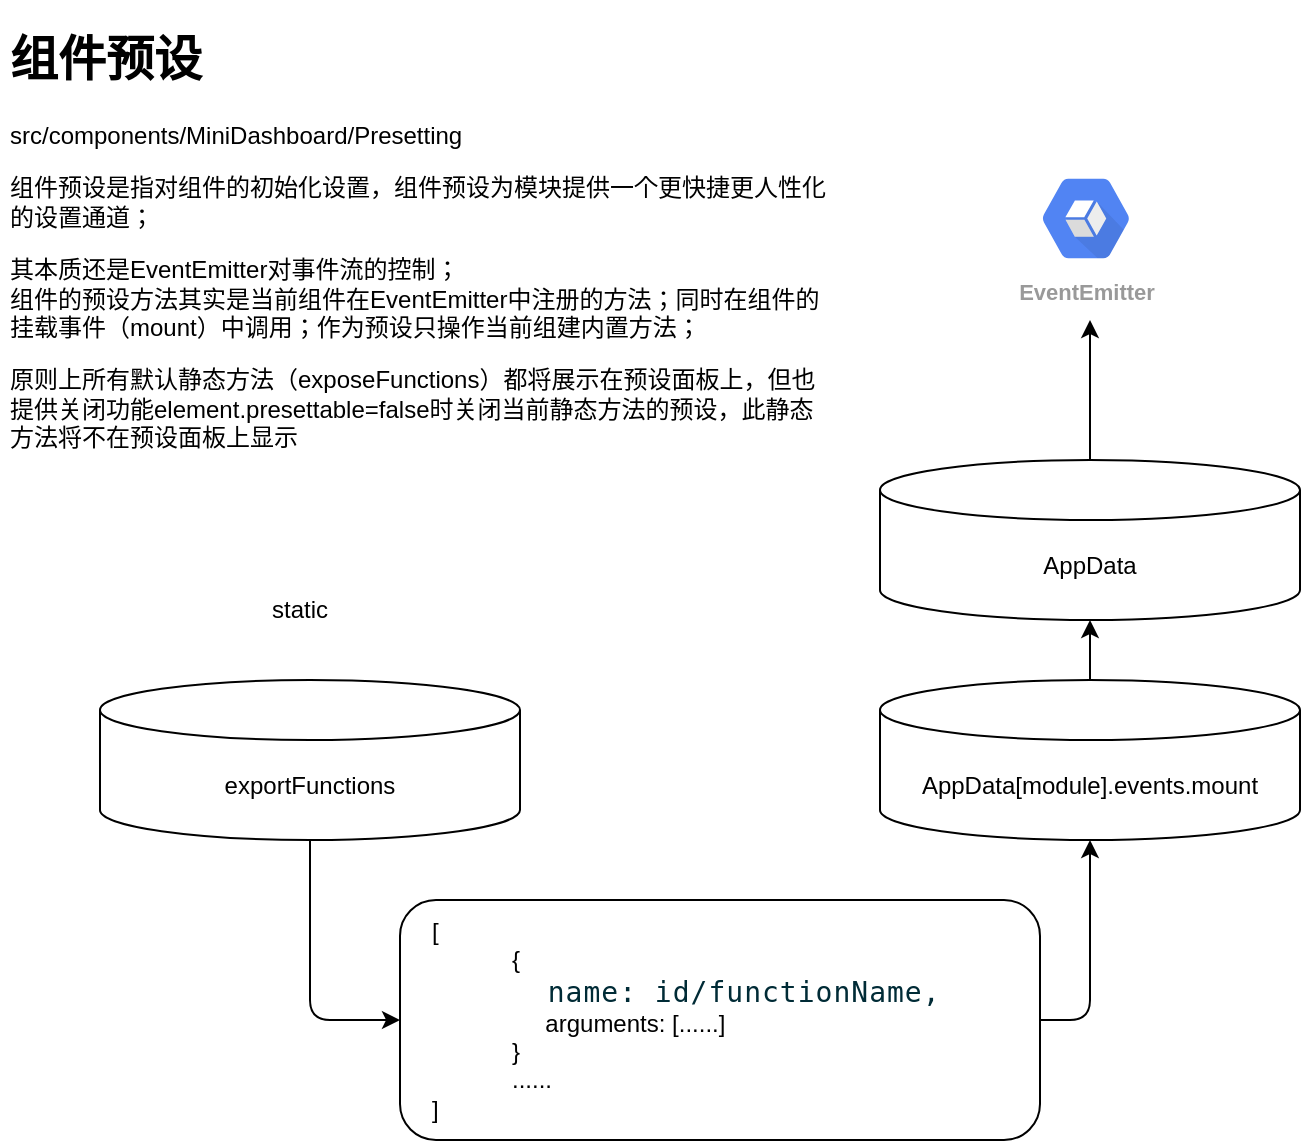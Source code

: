 <mxfile>
    <diagram id="ZeXX3TnM81a_D-Jj2JsT" name="第 1 页">
        <mxGraphModel dx="817" dy="673" grid="1" gridSize="10" guides="1" tooltips="1" connect="1" arrows="1" fold="1" page="1" pageScale="1" pageWidth="827" pageHeight="1169" math="0" shadow="0">
            <root>
                <mxCell id="0"/>
                <mxCell id="1" parent="0"/>
                <mxCell id="2" value="&lt;h1&gt;组件预设&lt;/h1&gt;&lt;div&gt;src/components/MiniDashboard/Presetting&lt;br&gt;&lt;/div&gt;&lt;p&gt;组件预设是指对组件的初始化设置，组件预设为模块提供一个更快捷更人性化的设置通道；&lt;/p&gt;&lt;p&gt;&lt;span&gt;其本质还是EventEmitter对事件流的控制；&lt;br&gt;组件的&lt;/span&gt;&lt;span&gt;预设方法其实是当前组件在&lt;/span&gt;EventEmitter中注册&lt;span&gt;的方法；同时在组件的挂载事件（mount）中调用；作为预设只操作当前组建内置方法；&lt;/span&gt;&lt;/p&gt;原则上所有默认静态方法（exposeFunctions）都将展示在预设面板上，但也提供关闭功能element.presettable=false时关闭当前静态方法的预设，此静态方法将不在预设面板上显示" style="text;html=1;strokeColor=none;fillColor=none;spacing=5;spacingTop=-20;whiteSpace=wrap;overflow=hidden;rounded=0;" vertex="1" parent="1">
                    <mxGeometry x="10" y="10" width="420" height="270" as="geometry"/>
                </mxCell>
                <mxCell id="3" value="EventEmitter" style="sketch=0;html=1;fillColor=#5184F3;strokeColor=none;verticalAlign=top;labelPosition=center;verticalLabelPosition=bottom;align=center;spacingTop=-6;fontSize=11;fontStyle=1;fontColor=#999999;shape=mxgraph.gcp2.hexIcon;prIcon=stackdriver" vertex="1" parent="1">
                    <mxGeometry x="520" y="80" width="66" height="58.5" as="geometry"/>
                </mxCell>
                <mxCell id="4" value="" style="group" vertex="1" connectable="0" parent="1">
                    <mxGeometry x="60" y="160" width="600" height="410" as="geometry"/>
                </mxCell>
                <mxCell id="5" value="exportFunctions" style="shape=cylinder3;whiteSpace=wrap;html=1;boundedLbl=1;backgroundOutline=1;size=15;" vertex="1" parent="4">
                    <mxGeometry y="180" width="210" height="80" as="geometry"/>
                </mxCell>
                <mxCell id="6" style="edgeStyle=orthogonalEdgeStyle;html=1;exitX=0.5;exitY=0;exitDx=0;exitDy=0;exitPerimeter=0;" edge="1" parent="4" source="7">
                    <mxGeometry relative="1" as="geometry">
                        <mxPoint x="495" as="targetPoint"/>
                    </mxGeometry>
                </mxCell>
                <mxCell id="7" value="AppData" style="shape=cylinder3;whiteSpace=wrap;html=1;boundedLbl=1;backgroundOutline=1;size=15;" vertex="1" parent="4">
                    <mxGeometry x="390" y="70" width="210" height="80" as="geometry"/>
                </mxCell>
                <mxCell id="8" style="edgeStyle=orthogonalEdgeStyle;html=1;exitX=0.5;exitY=0;exitDx=0;exitDy=0;exitPerimeter=0;entryX=0.5;entryY=1;entryDx=0;entryDy=0;entryPerimeter=0;" edge="1" parent="4" source="9" target="7">
                    <mxGeometry relative="1" as="geometry"/>
                </mxCell>
                <mxCell id="9" value="AppData[module].events.mount" style="shape=cylinder3;whiteSpace=wrap;html=1;boundedLbl=1;backgroundOutline=1;size=15;" vertex="1" parent="4">
                    <mxGeometry x="390" y="180" width="210" height="80" as="geometry"/>
                </mxCell>
                <mxCell id="10" value="static" style="text;html=1;strokeColor=none;fillColor=none;align=center;verticalAlign=middle;whiteSpace=wrap;rounded=0;" vertex="1" parent="4">
                    <mxGeometry x="70" y="130" width="60" height="30" as="geometry"/>
                </mxCell>
                <mxCell id="11" style="edgeStyle=orthogonalEdgeStyle;html=1;exitX=1;exitY=0.5;exitDx=0;exitDy=0;entryX=0.5;entryY=1;entryDx=0;entryDy=0;entryPerimeter=0;" edge="1" parent="4" source="12" target="9">
                    <mxGeometry relative="1" as="geometry"/>
                </mxCell>
                <mxCell id="12" value="[&lt;br&gt;&lt;blockquote style=&quot;margin: 0 0 0 40px ; border: none ; padding: 0px&quot;&gt;{&lt;br&gt;&lt;span style=&quot;color: rgb(0 , 43 , 54) ; font-family: monospace ; font-size: 14px ; letter-spacing: 0.5px ; background-color: rgb(255 , 255 , 255)&quot;&gt;&amp;nbsp; name: id/functionName,&lt;br&gt;&lt;/span&gt;&amp;nbsp; &amp;nbsp; &amp;nbsp;arguments: [......]&lt;br&gt;}&lt;/blockquote&gt;&lt;blockquote style=&quot;margin: 0 0 0 40px ; border: none ; padding: 0px&quot;&gt;......&lt;/blockquote&gt;]" style="rounded=1;whiteSpace=wrap;html=1;align=left;spacing=16;" vertex="1" parent="4">
                    <mxGeometry x="150" y="290" width="320" height="120" as="geometry"/>
                </mxCell>
                <mxCell id="13" style="edgeStyle=orthogonalEdgeStyle;html=1;exitX=0.5;exitY=1;exitDx=0;exitDy=0;exitPerimeter=0;entryX=0;entryY=0.5;entryDx=0;entryDy=0;" edge="1" parent="4" source="5" target="12">
                    <mxGeometry relative="1" as="geometry"/>
                </mxCell>
            </root>
        </mxGraphModel>
    </diagram>
</mxfile>